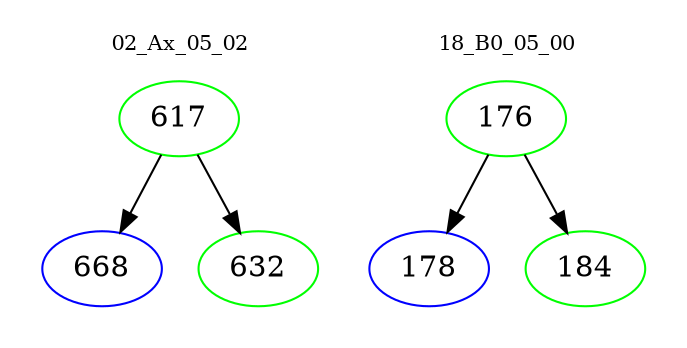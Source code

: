 digraph{
subgraph cluster_0 {
color = white
label = "02_Ax_05_02";
fontsize=10;
T0_617 [label="617", color="green"]
T0_617 -> T0_668 [color="black"]
T0_668 [label="668", color="blue"]
T0_617 -> T0_632 [color="black"]
T0_632 [label="632", color="green"]
}
subgraph cluster_1 {
color = white
label = "18_B0_05_00";
fontsize=10;
T1_176 [label="176", color="green"]
T1_176 -> T1_178 [color="black"]
T1_178 [label="178", color="blue"]
T1_176 -> T1_184 [color="black"]
T1_184 [label="184", color="green"]
}
}
